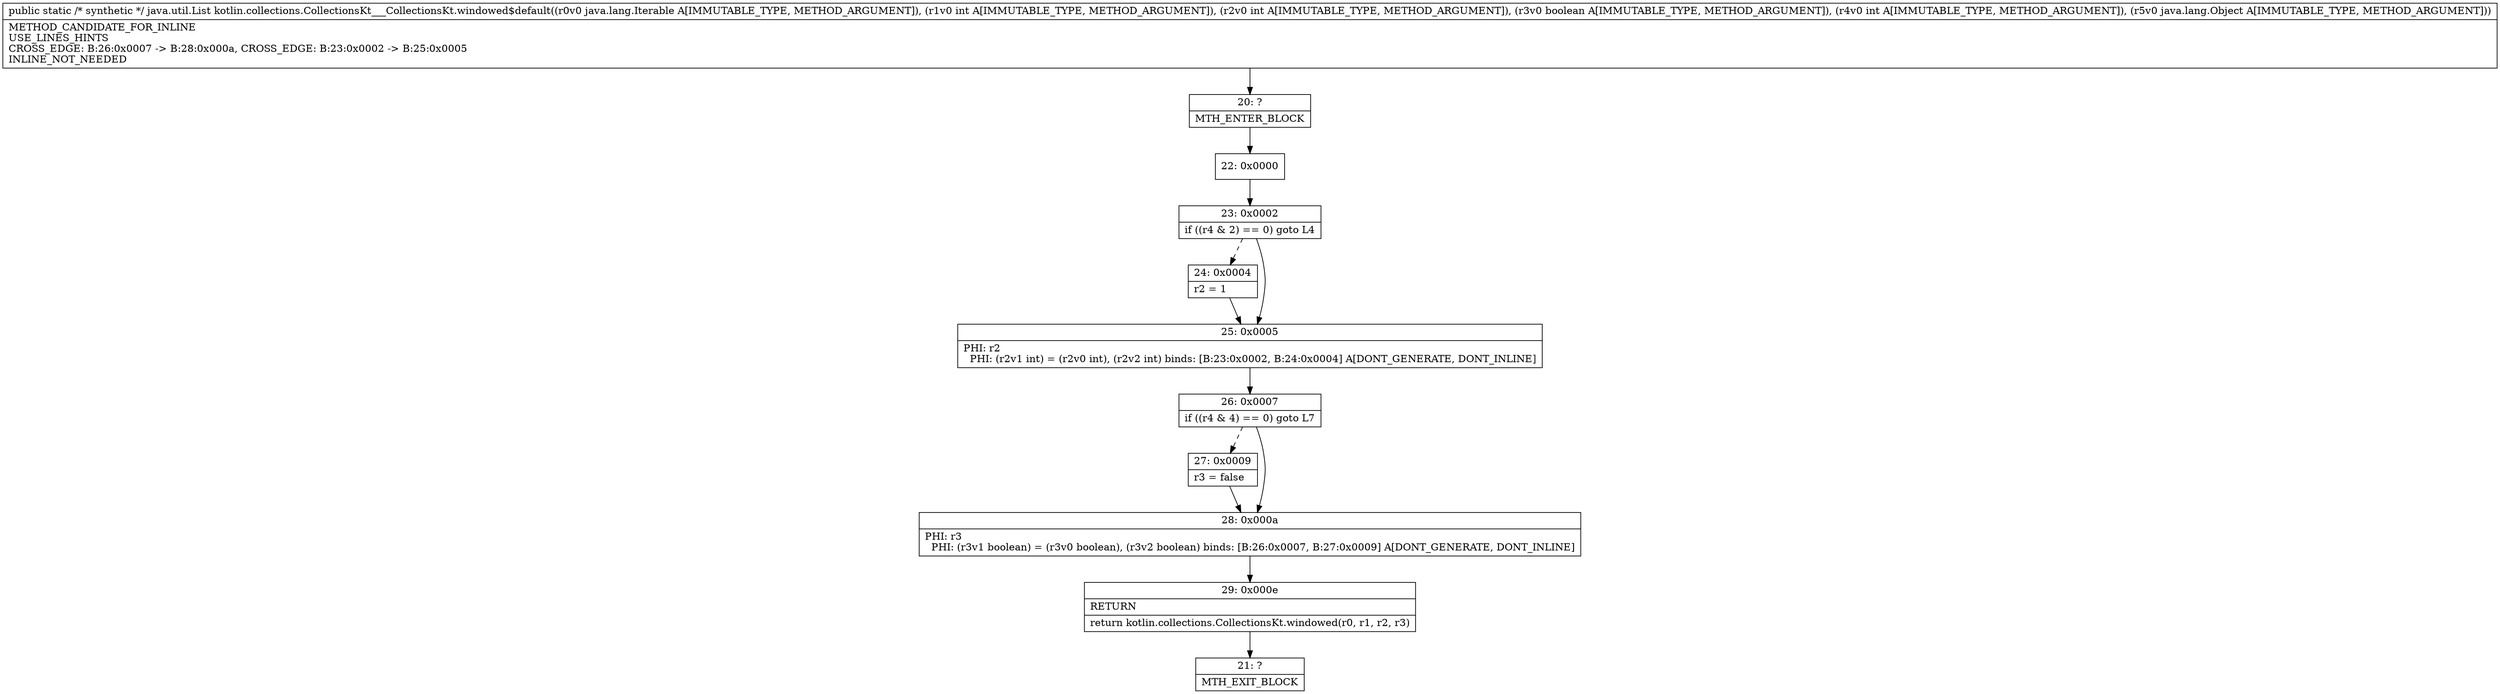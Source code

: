 digraph "CFG forkotlin.collections.CollectionsKt___CollectionsKt.windowed$default(Ljava\/lang\/Iterable;IIZILjava\/lang\/Object;)Ljava\/util\/List;" {
Node_20 [shape=record,label="{20\:\ ?|MTH_ENTER_BLOCK\l}"];
Node_22 [shape=record,label="{22\:\ 0x0000}"];
Node_23 [shape=record,label="{23\:\ 0x0002|if ((r4 & 2) == 0) goto L4\l}"];
Node_24 [shape=record,label="{24\:\ 0x0004|r2 = 1\l}"];
Node_25 [shape=record,label="{25\:\ 0x0005|PHI: r2 \l  PHI: (r2v1 int) = (r2v0 int), (r2v2 int) binds: [B:23:0x0002, B:24:0x0004] A[DONT_GENERATE, DONT_INLINE]\l}"];
Node_26 [shape=record,label="{26\:\ 0x0007|if ((r4 & 4) == 0) goto L7\l}"];
Node_27 [shape=record,label="{27\:\ 0x0009|r3 = false\l}"];
Node_28 [shape=record,label="{28\:\ 0x000a|PHI: r3 \l  PHI: (r3v1 boolean) = (r3v0 boolean), (r3v2 boolean) binds: [B:26:0x0007, B:27:0x0009] A[DONT_GENERATE, DONT_INLINE]\l}"];
Node_29 [shape=record,label="{29\:\ 0x000e|RETURN\l|return kotlin.collections.CollectionsKt.windowed(r0, r1, r2, r3)\l}"];
Node_21 [shape=record,label="{21\:\ ?|MTH_EXIT_BLOCK\l}"];
MethodNode[shape=record,label="{public static \/* synthetic *\/ java.util.List kotlin.collections.CollectionsKt___CollectionsKt.windowed$default((r0v0 java.lang.Iterable A[IMMUTABLE_TYPE, METHOD_ARGUMENT]), (r1v0 int A[IMMUTABLE_TYPE, METHOD_ARGUMENT]), (r2v0 int A[IMMUTABLE_TYPE, METHOD_ARGUMENT]), (r3v0 boolean A[IMMUTABLE_TYPE, METHOD_ARGUMENT]), (r4v0 int A[IMMUTABLE_TYPE, METHOD_ARGUMENT]), (r5v0 java.lang.Object A[IMMUTABLE_TYPE, METHOD_ARGUMENT]))  | METHOD_CANDIDATE_FOR_INLINE\lUSE_LINES_HINTS\lCROSS_EDGE: B:26:0x0007 \-\> B:28:0x000a, CROSS_EDGE: B:23:0x0002 \-\> B:25:0x0005\lINLINE_NOT_NEEDED\l}"];
MethodNode -> Node_20;Node_20 -> Node_22;
Node_22 -> Node_23;
Node_23 -> Node_24[style=dashed];
Node_23 -> Node_25;
Node_24 -> Node_25;
Node_25 -> Node_26;
Node_26 -> Node_27[style=dashed];
Node_26 -> Node_28;
Node_27 -> Node_28;
Node_28 -> Node_29;
Node_29 -> Node_21;
}

